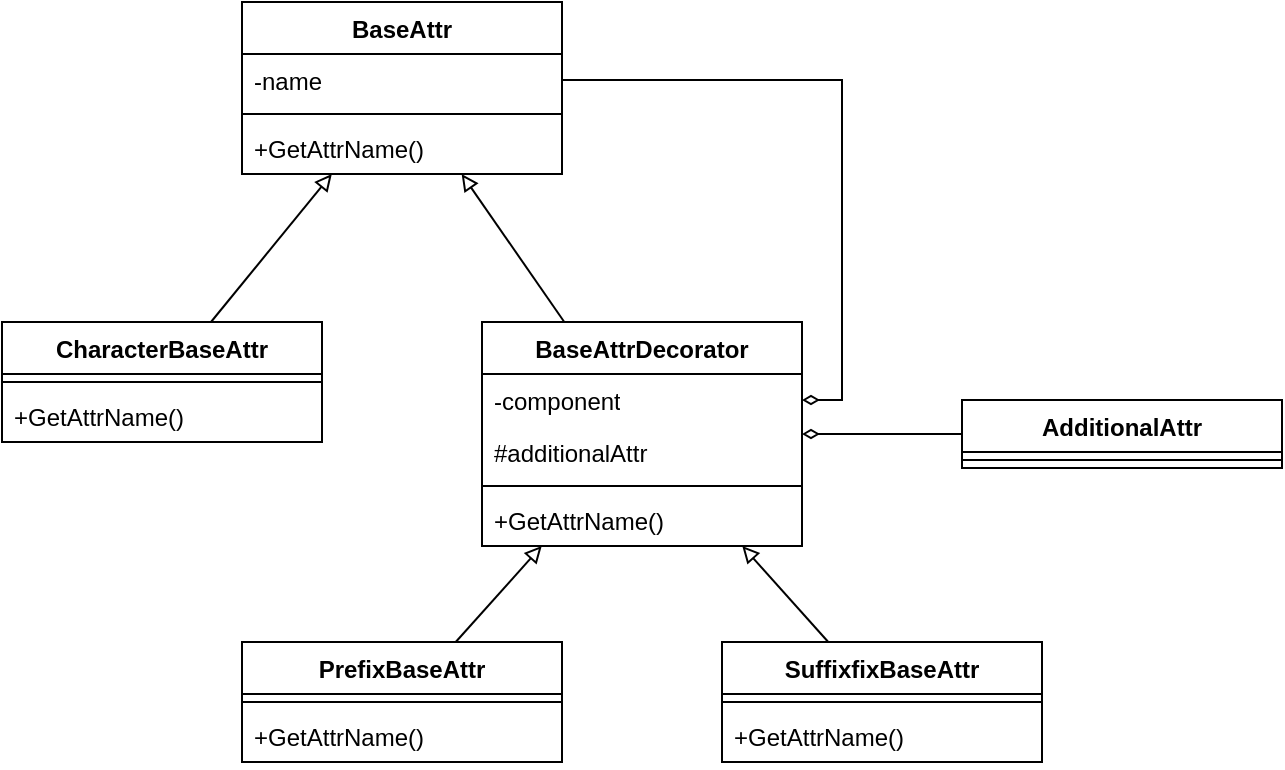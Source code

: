 <mxfile version="22.1.11" type="device">
  <diagram name="第 1 页" id="JYN3H3BFYJm_T1fVbKD8">
    <mxGraphModel dx="1434" dy="844" grid="1" gridSize="10" guides="1" tooltips="1" connect="1" arrows="1" fold="1" page="1" pageScale="1" pageWidth="827" pageHeight="1169" math="0" shadow="0">
      <root>
        <mxCell id="0" />
        <mxCell id="1" parent="0" />
        <mxCell id="SmSEhWsezQeRHFqfObyj-32" style="edgeStyle=orthogonalEdgeStyle;rounded=0;orthogonalLoop=1;jettySize=auto;html=1;entryX=1;entryY=0.5;entryDx=0;entryDy=0;exitX=1;exitY=0.5;exitDx=0;exitDy=0;endArrow=diamondThin;endFill=0;" edge="1" parent="1" source="SmSEhWsezQeRHFqfObyj-2" target="SmSEhWsezQeRHFqfObyj-10">
          <mxGeometry relative="1" as="geometry" />
        </mxCell>
        <mxCell id="SmSEhWsezQeRHFqfObyj-1" value="BaseAttr" style="swimlane;fontStyle=1;align=center;verticalAlign=top;childLayout=stackLayout;horizontal=1;startSize=26;horizontalStack=0;resizeParent=1;resizeParentMax=0;resizeLast=0;collapsible=1;marginBottom=0;whiteSpace=wrap;html=1;" vertex="1" parent="1">
          <mxGeometry x="120" y="280" width="160" height="86" as="geometry" />
        </mxCell>
        <mxCell id="SmSEhWsezQeRHFqfObyj-2" value="-name" style="text;strokeColor=none;fillColor=none;align=left;verticalAlign=top;spacingLeft=4;spacingRight=4;overflow=hidden;rotatable=0;points=[[0,0.5],[1,0.5]];portConstraint=eastwest;whiteSpace=wrap;html=1;" vertex="1" parent="SmSEhWsezQeRHFqfObyj-1">
          <mxGeometry y="26" width="160" height="26" as="geometry" />
        </mxCell>
        <mxCell id="SmSEhWsezQeRHFqfObyj-3" value="" style="line;strokeWidth=1;fillColor=none;align=left;verticalAlign=middle;spacingTop=-1;spacingLeft=3;spacingRight=3;rotatable=0;labelPosition=right;points=[];portConstraint=eastwest;strokeColor=inherit;" vertex="1" parent="SmSEhWsezQeRHFqfObyj-1">
          <mxGeometry y="52" width="160" height="8" as="geometry" />
        </mxCell>
        <mxCell id="SmSEhWsezQeRHFqfObyj-4" value="+GetAttrName()" style="text;strokeColor=none;fillColor=none;align=left;verticalAlign=top;spacingLeft=4;spacingRight=4;overflow=hidden;rotatable=0;points=[[0,0.5],[1,0.5]];portConstraint=eastwest;whiteSpace=wrap;html=1;" vertex="1" parent="SmSEhWsezQeRHFqfObyj-1">
          <mxGeometry y="60" width="160" height="26" as="geometry" />
        </mxCell>
        <mxCell id="SmSEhWsezQeRHFqfObyj-26" style="edgeStyle=none;rounded=0;orthogonalLoop=1;jettySize=auto;html=1;endArrow=block;endFill=0;" edge="1" parent="1" source="SmSEhWsezQeRHFqfObyj-5" target="SmSEhWsezQeRHFqfObyj-1">
          <mxGeometry relative="1" as="geometry" />
        </mxCell>
        <mxCell id="SmSEhWsezQeRHFqfObyj-5" value="CharacterBaseAttr" style="swimlane;fontStyle=1;align=center;verticalAlign=top;childLayout=stackLayout;horizontal=1;startSize=26;horizontalStack=0;resizeParent=1;resizeParentMax=0;resizeLast=0;collapsible=1;marginBottom=0;whiteSpace=wrap;html=1;" vertex="1" parent="1">
          <mxGeometry y="440" width="160" height="60" as="geometry" />
        </mxCell>
        <mxCell id="SmSEhWsezQeRHFqfObyj-7" value="" style="line;strokeWidth=1;fillColor=none;align=left;verticalAlign=middle;spacingTop=-1;spacingLeft=3;spacingRight=3;rotatable=0;labelPosition=right;points=[];portConstraint=eastwest;strokeColor=inherit;" vertex="1" parent="SmSEhWsezQeRHFqfObyj-5">
          <mxGeometry y="26" width="160" height="8" as="geometry" />
        </mxCell>
        <mxCell id="SmSEhWsezQeRHFqfObyj-8" value="+GetAttrName()" style="text;strokeColor=none;fillColor=none;align=left;verticalAlign=top;spacingLeft=4;spacingRight=4;overflow=hidden;rotatable=0;points=[[0,0.5],[1,0.5]];portConstraint=eastwest;whiteSpace=wrap;html=1;" vertex="1" parent="SmSEhWsezQeRHFqfObyj-5">
          <mxGeometry y="34" width="160" height="26" as="geometry" />
        </mxCell>
        <mxCell id="SmSEhWsezQeRHFqfObyj-27" style="edgeStyle=none;rounded=0;orthogonalLoop=1;jettySize=auto;html=1;endArrow=block;endFill=0;" edge="1" parent="1" source="SmSEhWsezQeRHFqfObyj-9" target="SmSEhWsezQeRHFqfObyj-1">
          <mxGeometry relative="1" as="geometry" />
        </mxCell>
        <mxCell id="SmSEhWsezQeRHFqfObyj-9" value="BaseAttrDecorator" style="swimlane;fontStyle=1;align=center;verticalAlign=top;childLayout=stackLayout;horizontal=1;startSize=26;horizontalStack=0;resizeParent=1;resizeParentMax=0;resizeLast=0;collapsible=1;marginBottom=0;whiteSpace=wrap;html=1;" vertex="1" parent="1">
          <mxGeometry x="240" y="440" width="160" height="112" as="geometry" />
        </mxCell>
        <mxCell id="SmSEhWsezQeRHFqfObyj-10" value="-component" style="text;strokeColor=none;fillColor=none;align=left;verticalAlign=top;spacingLeft=4;spacingRight=4;overflow=hidden;rotatable=0;points=[[0,0.5],[1,0.5]];portConstraint=eastwest;whiteSpace=wrap;html=1;" vertex="1" parent="SmSEhWsezQeRHFqfObyj-9">
          <mxGeometry y="26" width="160" height="26" as="geometry" />
        </mxCell>
        <mxCell id="SmSEhWsezQeRHFqfObyj-13" value="#additionalAttr" style="text;strokeColor=none;fillColor=none;align=left;verticalAlign=top;spacingLeft=4;spacingRight=4;overflow=hidden;rotatable=0;points=[[0,0.5],[1,0.5]];portConstraint=eastwest;whiteSpace=wrap;html=1;" vertex="1" parent="SmSEhWsezQeRHFqfObyj-9">
          <mxGeometry y="52" width="160" height="26" as="geometry" />
        </mxCell>
        <mxCell id="SmSEhWsezQeRHFqfObyj-11" value="" style="line;strokeWidth=1;fillColor=none;align=left;verticalAlign=middle;spacingTop=-1;spacingLeft=3;spacingRight=3;rotatable=0;labelPosition=right;points=[];portConstraint=eastwest;strokeColor=inherit;" vertex="1" parent="SmSEhWsezQeRHFqfObyj-9">
          <mxGeometry y="78" width="160" height="8" as="geometry" />
        </mxCell>
        <mxCell id="SmSEhWsezQeRHFqfObyj-12" value="+GetAttrName()" style="text;strokeColor=none;fillColor=none;align=left;verticalAlign=top;spacingLeft=4;spacingRight=4;overflow=hidden;rotatable=0;points=[[0,0.5],[1,0.5]];portConstraint=eastwest;whiteSpace=wrap;html=1;" vertex="1" parent="SmSEhWsezQeRHFqfObyj-9">
          <mxGeometry y="86" width="160" height="26" as="geometry" />
        </mxCell>
        <mxCell id="SmSEhWsezQeRHFqfObyj-28" style="edgeStyle=none;rounded=0;orthogonalLoop=1;jettySize=auto;html=1;endArrow=block;endFill=0;" edge="1" parent="1" source="SmSEhWsezQeRHFqfObyj-14" target="SmSEhWsezQeRHFqfObyj-9">
          <mxGeometry relative="1" as="geometry" />
        </mxCell>
        <mxCell id="SmSEhWsezQeRHFqfObyj-14" value="PrefixBaseAttr" style="swimlane;fontStyle=1;align=center;verticalAlign=top;childLayout=stackLayout;horizontal=1;startSize=26;horizontalStack=0;resizeParent=1;resizeParentMax=0;resizeLast=0;collapsible=1;marginBottom=0;whiteSpace=wrap;html=1;" vertex="1" parent="1">
          <mxGeometry x="120" y="600" width="160" height="60" as="geometry" />
        </mxCell>
        <mxCell id="SmSEhWsezQeRHFqfObyj-17" value="" style="line;strokeWidth=1;fillColor=none;align=left;verticalAlign=middle;spacingTop=-1;spacingLeft=3;spacingRight=3;rotatable=0;labelPosition=right;points=[];portConstraint=eastwest;strokeColor=inherit;" vertex="1" parent="SmSEhWsezQeRHFqfObyj-14">
          <mxGeometry y="26" width="160" height="8" as="geometry" />
        </mxCell>
        <mxCell id="SmSEhWsezQeRHFqfObyj-18" value="+GetAttrName()" style="text;strokeColor=none;fillColor=none;align=left;verticalAlign=top;spacingLeft=4;spacingRight=4;overflow=hidden;rotatable=0;points=[[0,0.5],[1,0.5]];portConstraint=eastwest;whiteSpace=wrap;html=1;" vertex="1" parent="SmSEhWsezQeRHFqfObyj-14">
          <mxGeometry y="34" width="160" height="26" as="geometry" />
        </mxCell>
        <mxCell id="SmSEhWsezQeRHFqfObyj-29" style="edgeStyle=none;rounded=0;orthogonalLoop=1;jettySize=auto;html=1;endArrow=block;endFill=0;" edge="1" parent="1" source="SmSEhWsezQeRHFqfObyj-19" target="SmSEhWsezQeRHFqfObyj-9">
          <mxGeometry relative="1" as="geometry" />
        </mxCell>
        <mxCell id="SmSEhWsezQeRHFqfObyj-19" value="SuffixfixBaseAttr" style="swimlane;fontStyle=1;align=center;verticalAlign=top;childLayout=stackLayout;horizontal=1;startSize=26;horizontalStack=0;resizeParent=1;resizeParentMax=0;resizeLast=0;collapsible=1;marginBottom=0;whiteSpace=wrap;html=1;" vertex="1" parent="1">
          <mxGeometry x="360" y="600" width="160" height="60" as="geometry" />
        </mxCell>
        <mxCell id="SmSEhWsezQeRHFqfObyj-20" value="" style="line;strokeWidth=1;fillColor=none;align=left;verticalAlign=middle;spacingTop=-1;spacingLeft=3;spacingRight=3;rotatable=0;labelPosition=right;points=[];portConstraint=eastwest;strokeColor=inherit;" vertex="1" parent="SmSEhWsezQeRHFqfObyj-19">
          <mxGeometry y="26" width="160" height="8" as="geometry" />
        </mxCell>
        <mxCell id="SmSEhWsezQeRHFqfObyj-21" value="+GetAttrName()" style="text;strokeColor=none;fillColor=none;align=left;verticalAlign=top;spacingLeft=4;spacingRight=4;overflow=hidden;rotatable=0;points=[[0,0.5],[1,0.5]];portConstraint=eastwest;whiteSpace=wrap;html=1;" vertex="1" parent="SmSEhWsezQeRHFqfObyj-19">
          <mxGeometry y="34" width="160" height="26" as="geometry" />
        </mxCell>
        <mxCell id="SmSEhWsezQeRHFqfObyj-30" style="rounded=0;orthogonalLoop=1;jettySize=auto;html=1;endArrow=diamondThin;endFill=0;" edge="1" parent="1" source="SmSEhWsezQeRHFqfObyj-22" target="SmSEhWsezQeRHFqfObyj-9">
          <mxGeometry relative="1" as="geometry" />
        </mxCell>
        <mxCell id="SmSEhWsezQeRHFqfObyj-22" value="AdditionalAttr" style="swimlane;fontStyle=1;align=center;verticalAlign=top;childLayout=stackLayout;horizontal=1;startSize=26;horizontalStack=0;resizeParent=1;resizeParentMax=0;resizeLast=0;collapsible=1;marginBottom=0;whiteSpace=wrap;html=1;" vertex="1" parent="1">
          <mxGeometry x="480" y="479" width="160" height="34" as="geometry" />
        </mxCell>
        <mxCell id="SmSEhWsezQeRHFqfObyj-24" value="" style="line;strokeWidth=1;fillColor=none;align=left;verticalAlign=middle;spacingTop=-1;spacingLeft=3;spacingRight=3;rotatable=0;labelPosition=right;points=[];portConstraint=eastwest;strokeColor=inherit;" vertex="1" parent="SmSEhWsezQeRHFqfObyj-22">
          <mxGeometry y="26" width="160" height="8" as="geometry" />
        </mxCell>
      </root>
    </mxGraphModel>
  </diagram>
</mxfile>
